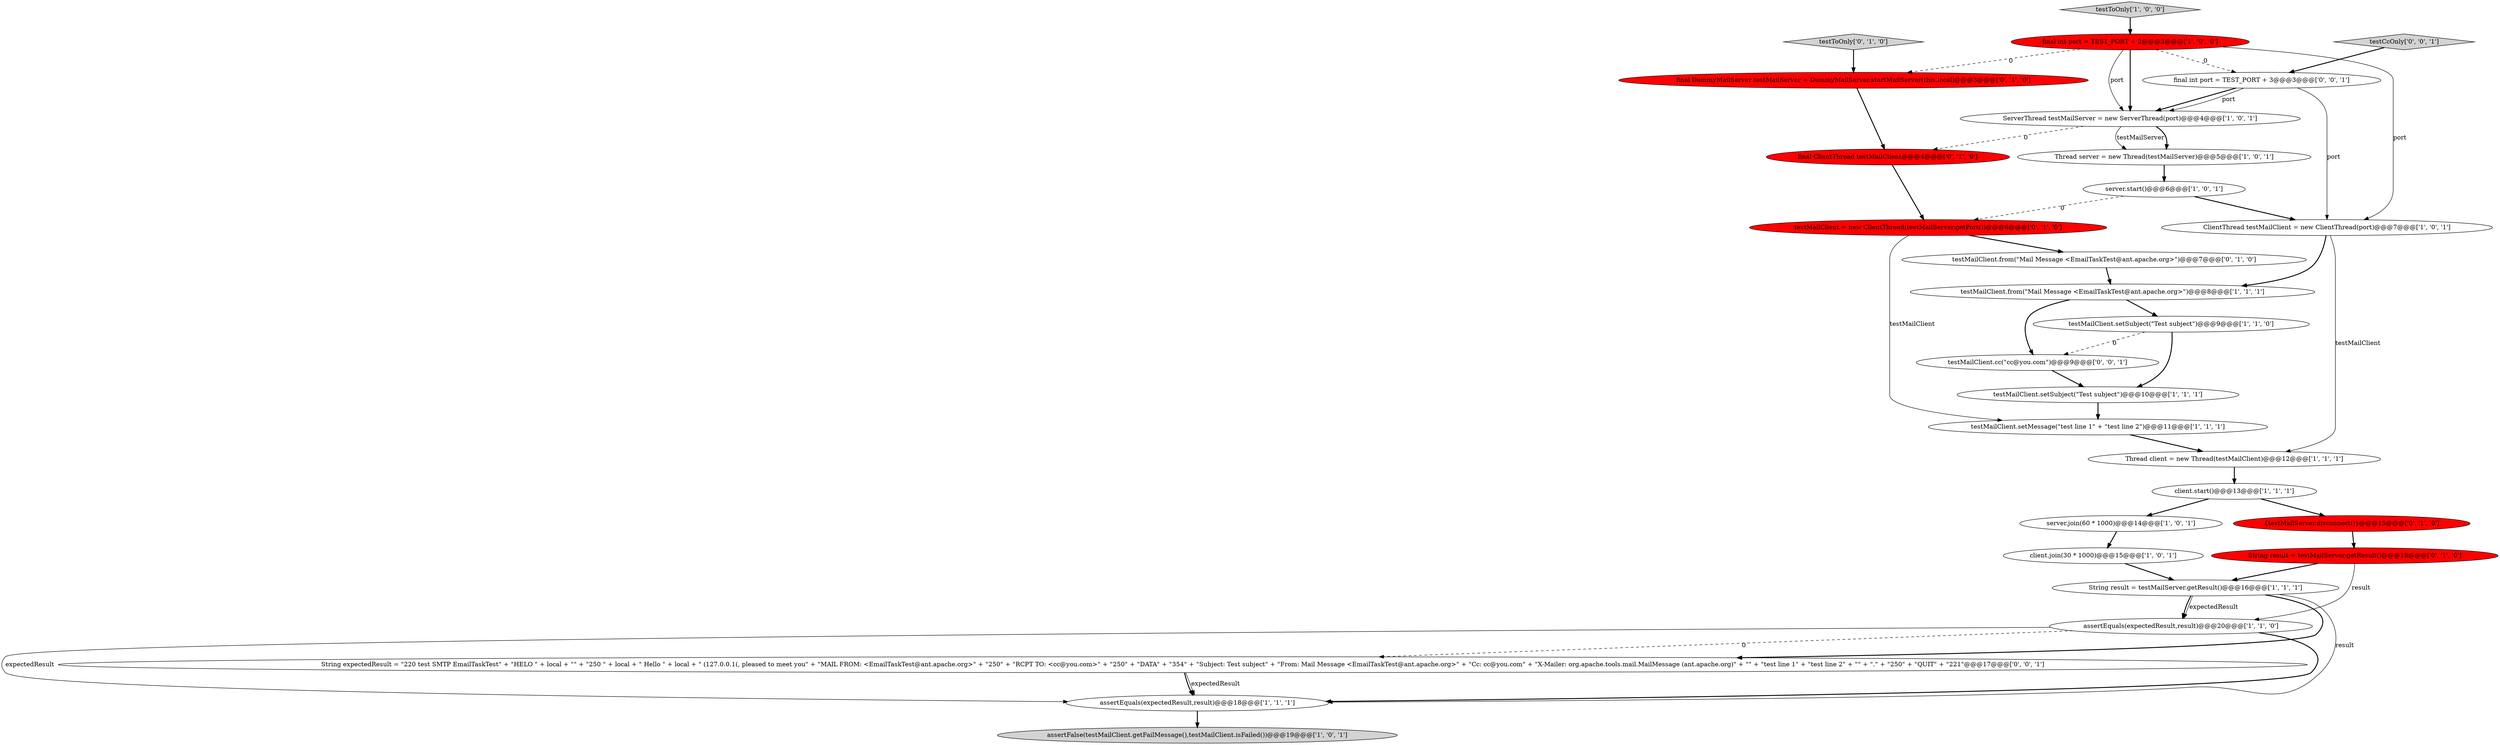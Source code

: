 digraph {
4 [style = filled, label = "assertEquals(expectedResult,result)@@@18@@@['1', '1', '1']", fillcolor = white, shape = ellipse image = "AAA0AAABBB1BBB"];
5 [style = filled, label = "Thread server = new Thread(testMailServer)@@@5@@@['1', '0', '1']", fillcolor = white, shape = ellipse image = "AAA0AAABBB1BBB"];
20 [style = filled, label = "String result = testMailServer.getResult()@@@18@@@['0', '1', '0']", fillcolor = red, shape = ellipse image = "AAA1AAABBB2BBB"];
26 [style = filled, label = "testMailClient.cc(\"cc@you.com\")@@@9@@@['0', '0', '1']", fillcolor = white, shape = ellipse image = "AAA0AAABBB3BBB"];
16 [style = filled, label = "ClientThread testMailClient = new ClientThread(port)@@@7@@@['1', '0', '1']", fillcolor = white, shape = ellipse image = "AAA0AAABBB1BBB"];
24 [style = filled, label = "testMailClient.from(\"Mail Message <EmailTaskTest@ant.apache.org>\")@@@7@@@['0', '1', '0']", fillcolor = white, shape = ellipse image = "AAA0AAABBB2BBB"];
1 [style = filled, label = "testMailClient.setSubject(\"Test subject\")@@@10@@@['1', '1', '1']", fillcolor = white, shape = ellipse image = "AAA0AAABBB1BBB"];
14 [style = filled, label = "client.join(30 * 1000)@@@15@@@['1', '0', '1']", fillcolor = white, shape = ellipse image = "AAA0AAABBB1BBB"];
10 [style = filled, label = "ServerThread testMailServer = new ServerThread(port)@@@4@@@['1', '0', '1']", fillcolor = white, shape = ellipse image = "AAA0AAABBB1BBB"];
11 [style = filled, label = "testToOnly['1', '0', '0']", fillcolor = lightgray, shape = diamond image = "AAA0AAABBB1BBB"];
3 [style = filled, label = "testMailClient.setSubject(\"Test subject\")@@@9@@@['1', '1', '0']", fillcolor = white, shape = ellipse image = "AAA0AAABBB1BBB"];
7 [style = filled, label = "testMailClient.from(\"Mail Message <EmailTaskTest@ant.apache.org>\")@@@8@@@['1', '1', '1']", fillcolor = white, shape = ellipse image = "AAA0AAABBB1BBB"];
2 [style = filled, label = "final int port = TEST_PORT + 2@@@3@@@['1', '0', '0']", fillcolor = red, shape = ellipse image = "AAA1AAABBB1BBB"];
22 [style = filled, label = "testMailClient = new ClientThread(testMailServer.getPort())@@@6@@@['0', '1', '0']", fillcolor = red, shape = ellipse image = "AAA1AAABBB2BBB"];
27 [style = filled, label = "String expectedResult = \"220 test SMTP EmailTaskTest\" + \"HELO \" + local + \"\" + \"250 \" + local + \" Hello \" + local + \" (127.0.0.1(, pleased to meet you\" + \"MAIL FROM: <EmailTaskTest@ant.apache.org>\" + \"250\" + \"RCPT TO: <cc@you.com>\" + \"250\" + \"DATA\" + \"354\" + \"Subject: Test subject\" + \"From: Mail Message <EmailTaskTest@ant.apache.org>\" + \"Cc: cc@you.com\" + \"X-Mailer: org.apache.tools.mail.MailMessage (ant.apache.org)\" + \"\" + \"test line 1\" + \"test line 2\" + \"\" + \".\" + \"250\" + \"QUIT\" + \"221\"@@@17@@@['0', '0', '1']", fillcolor = white, shape = ellipse image = "AAA0AAABBB3BBB"];
19 [style = filled, label = "testToOnly['0', '1', '0']", fillcolor = lightgray, shape = diamond image = "AAA0AAABBB2BBB"];
6 [style = filled, label = "server.join(60 * 1000)@@@14@@@['1', '0', '1']", fillcolor = white, shape = ellipse image = "AAA0AAABBB1BBB"];
9 [style = filled, label = "server.start()@@@6@@@['1', '0', '1']", fillcolor = white, shape = ellipse image = "AAA0AAABBB1BBB"];
15 [style = filled, label = "testMailClient.setMessage(\"test line 1\" + \"test line 2\")@@@11@@@['1', '1', '1']", fillcolor = white, shape = ellipse image = "AAA0AAABBB1BBB"];
25 [style = filled, label = "final int port = TEST_PORT + 3@@@3@@@['0', '0', '1']", fillcolor = white, shape = ellipse image = "AAA0AAABBB3BBB"];
13 [style = filled, label = "assertFalse(testMailClient.getFailMessage(),testMailClient.isFailed())@@@19@@@['1', '0', '1']", fillcolor = lightgray, shape = ellipse image = "AAA0AAABBB1BBB"];
12 [style = filled, label = "Thread client = new Thread(testMailClient)@@@12@@@['1', '1', '1']", fillcolor = white, shape = ellipse image = "AAA0AAABBB1BBB"];
21 [style = filled, label = "final ClientThread testMailClient@@@4@@@['0', '1', '0']", fillcolor = red, shape = ellipse image = "AAA1AAABBB2BBB"];
17 [style = filled, label = "client.start()@@@13@@@['1', '1', '1']", fillcolor = white, shape = ellipse image = "AAA0AAABBB1BBB"];
18 [style = filled, label = "{testMailServer.disconnect()}@@@15@@@['0', '1', '0']", fillcolor = red, shape = ellipse image = "AAA1AAABBB2BBB"];
0 [style = filled, label = "String result = testMailServer.getResult()@@@16@@@['1', '1', '1']", fillcolor = white, shape = ellipse image = "AAA0AAABBB1BBB"];
23 [style = filled, label = "final DummyMailServer testMailServer = DummyMailServer.startMailServer(this.local)@@@3@@@['0', '1', '0']", fillcolor = red, shape = ellipse image = "AAA1AAABBB2BBB"];
28 [style = filled, label = "testCcOnly['0', '0', '1']", fillcolor = lightgray, shape = diamond image = "AAA0AAABBB3BBB"];
8 [style = filled, label = "assertEquals(expectedResult,result)@@@20@@@['1', '1', '0']", fillcolor = white, shape = ellipse image = "AAA0AAABBB1BBB"];
2->23 [style = dashed, label="0"];
10->21 [style = dashed, label="0"];
3->26 [style = dashed, label="0"];
5->9 [style = bold, label=""];
3->1 [style = bold, label=""];
17->6 [style = bold, label=""];
2->10 [style = solid, label="port"];
0->27 [style = bold, label=""];
1->15 [style = bold, label=""];
26->1 [style = bold, label=""];
4->13 [style = bold, label=""];
12->17 [style = bold, label=""];
20->0 [style = bold, label=""];
16->7 [style = bold, label=""];
9->22 [style = dashed, label="0"];
2->10 [style = bold, label=""];
9->16 [style = bold, label=""];
7->3 [style = bold, label=""];
11->2 [style = bold, label=""];
7->26 [style = bold, label=""];
6->14 [style = bold, label=""];
25->16 [style = solid, label="port"];
18->20 [style = bold, label=""];
27->4 [style = bold, label=""];
10->5 [style = solid, label="testMailServer"];
10->5 [style = bold, label=""];
0->8 [style = solid, label="expectedResult"];
14->0 [style = bold, label=""];
23->21 [style = bold, label=""];
27->4 [style = solid, label="expectedResult"];
21->22 [style = bold, label=""];
19->23 [style = bold, label=""];
17->18 [style = bold, label=""];
0->8 [style = bold, label=""];
2->25 [style = dashed, label="0"];
28->25 [style = bold, label=""];
8->27 [style = dashed, label="0"];
25->10 [style = bold, label=""];
0->4 [style = solid, label="result"];
15->12 [style = bold, label=""];
8->4 [style = solid, label="expectedResult"];
8->4 [style = bold, label=""];
2->16 [style = solid, label="port"];
22->24 [style = bold, label=""];
16->12 [style = solid, label="testMailClient"];
22->15 [style = solid, label="testMailClient"];
24->7 [style = bold, label=""];
20->8 [style = solid, label="result"];
25->10 [style = solid, label="port"];
}
